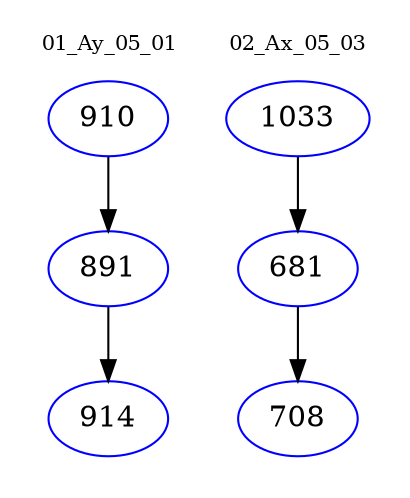 digraph{
subgraph cluster_0 {
color = white
label = "01_Ay_05_01";
fontsize=10;
T0_910 [label="910", color="blue"]
T0_910 -> T0_891 [color="black"]
T0_891 [label="891", color="blue"]
T0_891 -> T0_914 [color="black"]
T0_914 [label="914", color="blue"]
}
subgraph cluster_1 {
color = white
label = "02_Ax_05_03";
fontsize=10;
T1_1033 [label="1033", color="blue"]
T1_1033 -> T1_681 [color="black"]
T1_681 [label="681", color="blue"]
T1_681 -> T1_708 [color="black"]
T1_708 [label="708", color="blue"]
}
}
